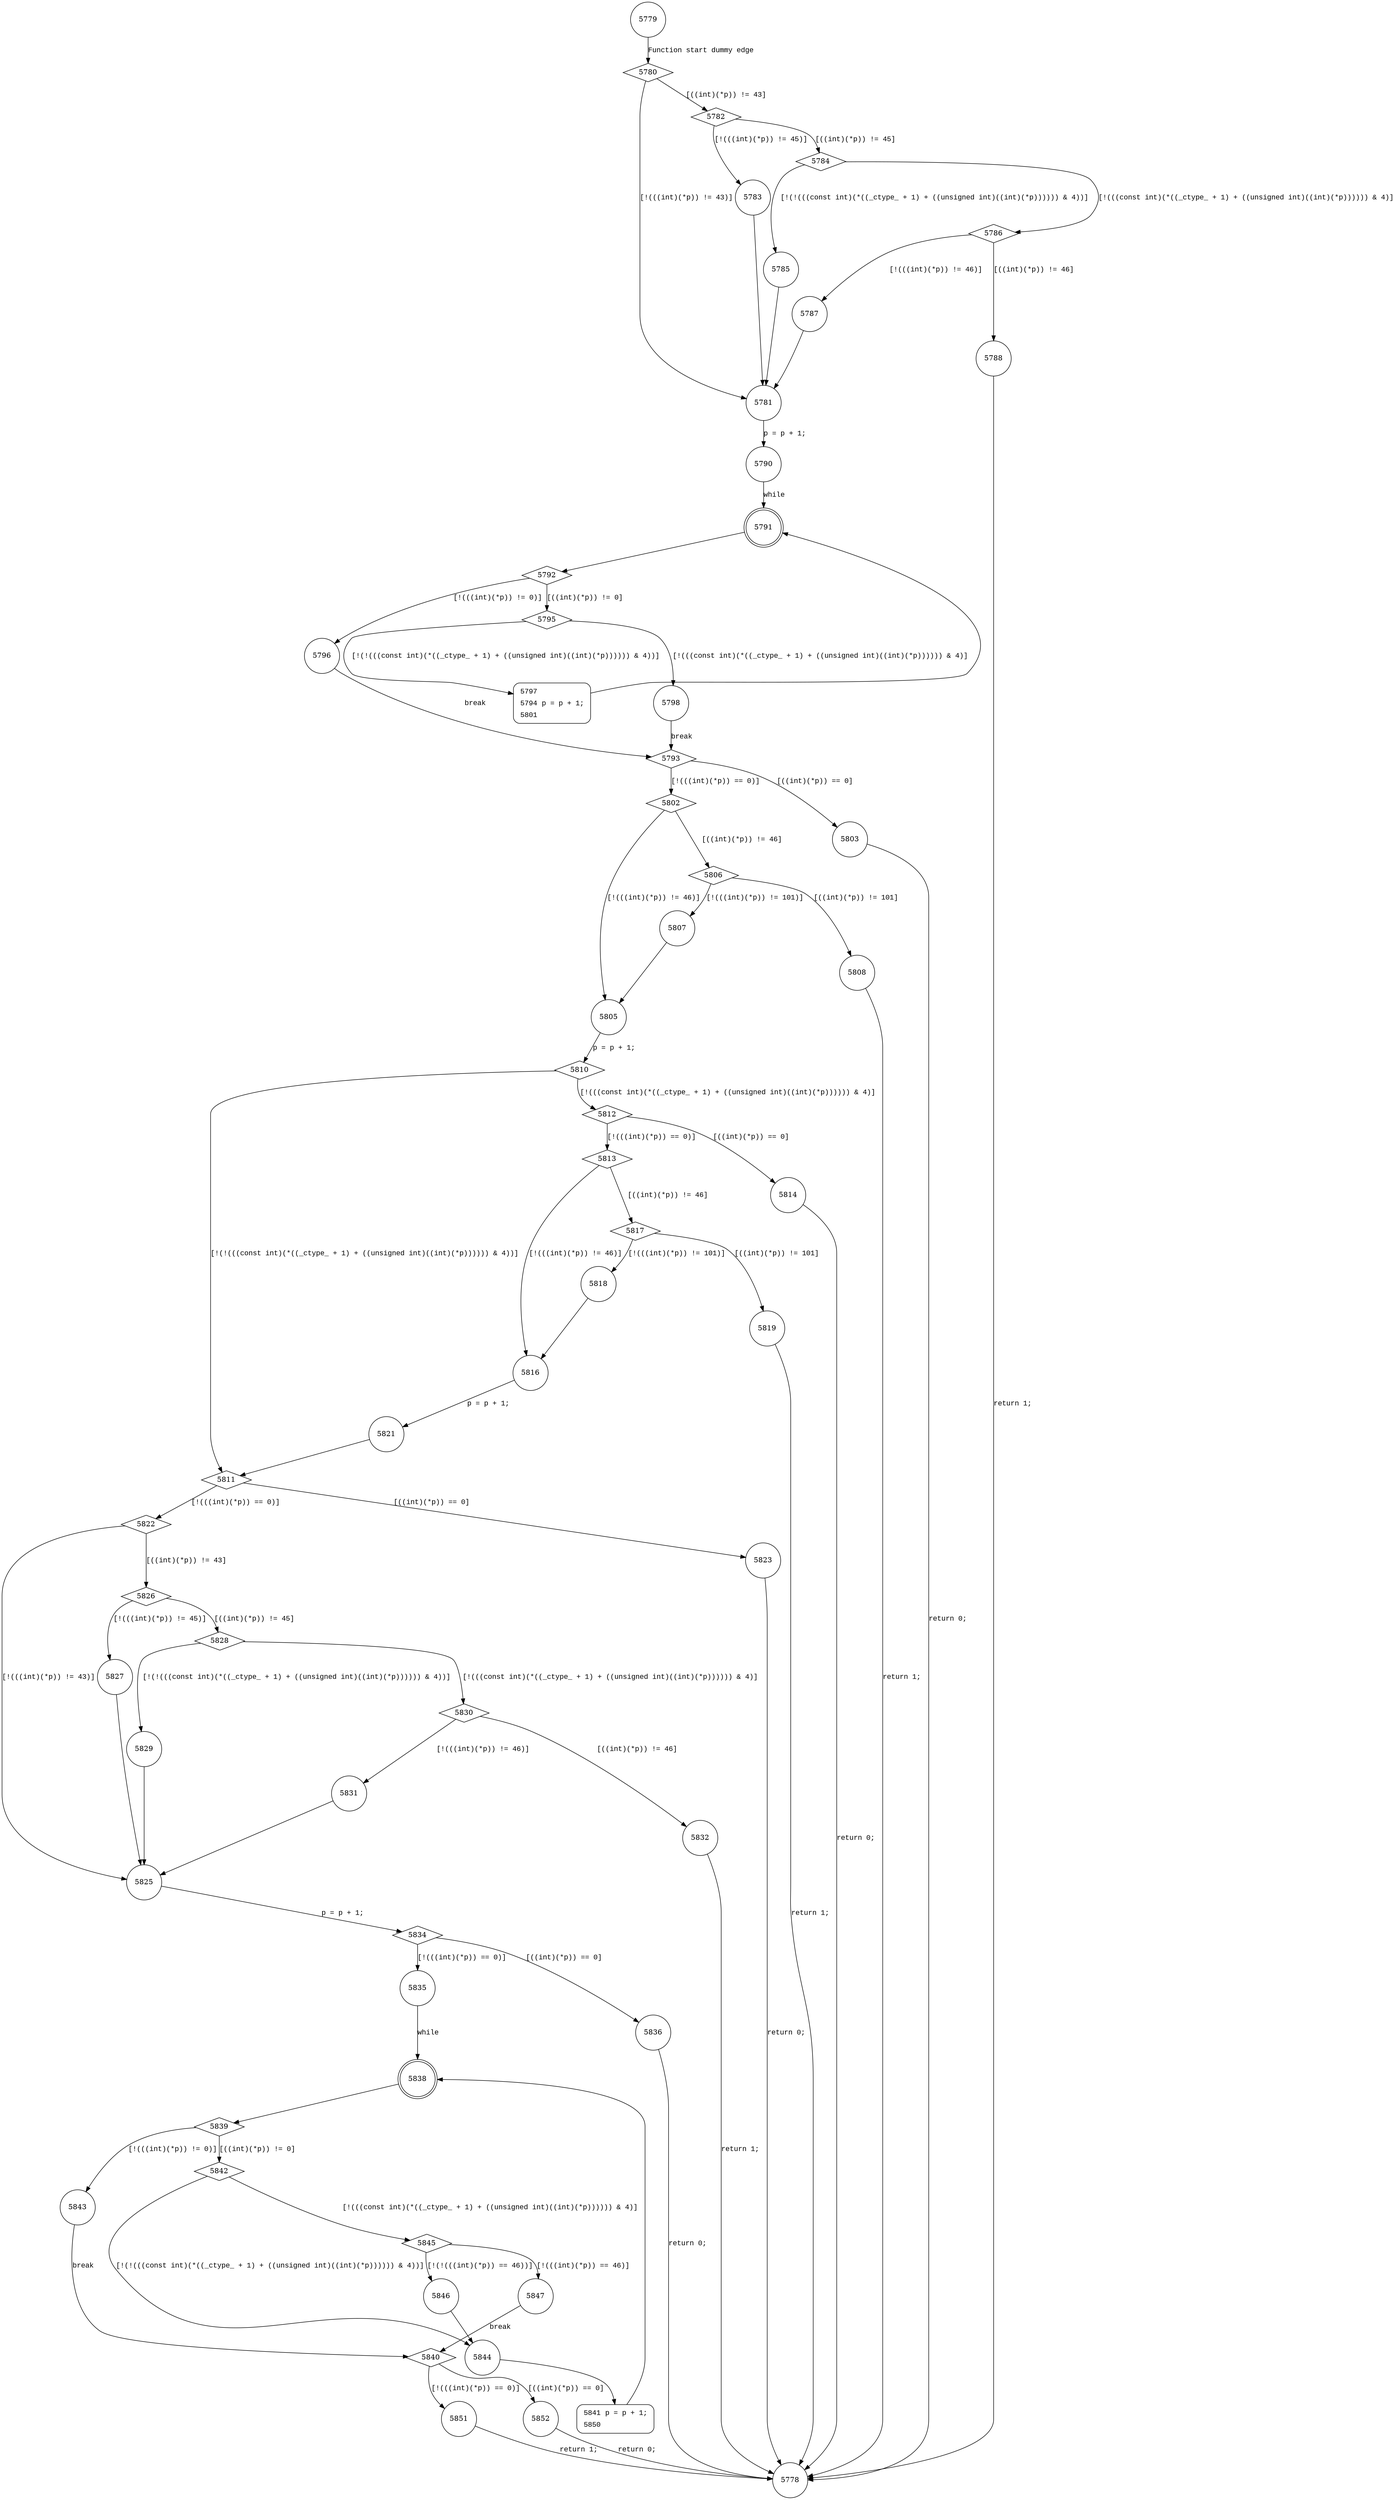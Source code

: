 digraph tisvariable {
5779 [shape="circle"]
5780 [shape="diamond"]
5781 [shape="circle"]
5782 [shape="diamond"]
5783 [shape="circle"]
5784 [shape="diamond"]
5785 [shape="circle"]
5786 [shape="diamond"]
5787 [shape="circle"]
5788 [shape="circle"]
5790 [shape="circle"]
5791 [shape="doublecircle"]
5792 [shape="diamond"]
5796 [shape="circle"]
5795 [shape="diamond"]
5797 [shape="circle"]
5798 [shape="circle"]
5793 [shape="diamond"]
5802 [shape="diamond"]
5803 [shape="circle"]
5805 [shape="circle"]
5806 [shape="diamond"]
5807 [shape="circle"]
5808 [shape="circle"]
5810 [shape="diamond"]
5811 [shape="diamond"]
5812 [shape="diamond"]
5813 [shape="diamond"]
5814 [shape="circle"]
5816 [shape="circle"]
5817 [shape="diamond"]
5818 [shape="circle"]
5819 [shape="circle"]
5821 [shape="circle"]
5822 [shape="diamond"]
5823 [shape="circle"]
5825 [shape="circle"]
5826 [shape="diamond"]
5827 [shape="circle"]
5828 [shape="diamond"]
5829 [shape="circle"]
5830 [shape="diamond"]
5831 [shape="circle"]
5832 [shape="circle"]
5834 [shape="diamond"]
5835 [shape="circle"]
5836 [shape="circle"]
5838 [shape="doublecircle"]
5839 [shape="diamond"]
5843 [shape="circle"]
5842 [shape="diamond"]
5844 [shape="circle"]
5845 [shape="diamond"]
5846 [shape="circle"]
5847 [shape="circle"]
5840 [shape="diamond"]
5851 [shape="circle"]
5852 [shape="circle"]
5778 [shape="circle"]
5841 [shape="circle"]
5841 [style="filled,bold" penwidth="1" fillcolor="white" fontname="Courier New" shape="Mrecord" label=<<table border="0" cellborder="0" cellpadding="3" bgcolor="white"><tr><td align="right">5841</td><td align="left">p = p + 1;</td></tr><tr><td align="right">5850</td><td align="left"></td></tr></table>>]
5841 -> 5838[label=""]
5797 [style="filled,bold" penwidth="1" fillcolor="white" fontname="Courier New" shape="Mrecord" label=<<table border="0" cellborder="0" cellpadding="3" bgcolor="white"><tr><td align="right">5797</td><td align="left"></td></tr><tr><td align="right">5794</td><td align="left">p = p + 1;</td></tr><tr><td align="right">5801</td><td align="left"></td></tr></table>>]
5797 -> 5791[label=""]
5779 -> 5780 [label="Function start dummy edge" fontname="Courier New"]
5780 -> 5781 [label="[!(((int)(*p)) != 43)]" fontname="Courier New"]
5780 -> 5782 [label="[((int)(*p)) != 43]" fontname="Courier New"]
5782 -> 5783 [label="[!(((int)(*p)) != 45)]" fontname="Courier New"]
5782 -> 5784 [label="[((int)(*p)) != 45]" fontname="Courier New"]
5784 -> 5785 [label="[!(!(((const int)(*((_ctype_ + 1) + ((unsigned int)((int)(*p)))))) & 4))]" fontname="Courier New"]
5784 -> 5786 [label="[!(((const int)(*((_ctype_ + 1) + ((unsigned int)((int)(*p)))))) & 4)]" fontname="Courier New"]
5786 -> 5787 [label="[!(((int)(*p)) != 46)]" fontname="Courier New"]
5786 -> 5788 [label="[((int)(*p)) != 46]" fontname="Courier New"]
5787 -> 5781 [label="" fontname="Courier New"]
5781 -> 5790 [label="p = p + 1;" fontname="Courier New"]
5791 -> 5792 [label="" fontname="Courier New"]
5792 -> 5796 [label="[!(((int)(*p)) != 0)]" fontname="Courier New"]
5792 -> 5795 [label="[((int)(*p)) != 0]" fontname="Courier New"]
5795 -> 5797 [label="[!(!(((const int)(*((_ctype_ + 1) + ((unsigned int)((int)(*p)))))) & 4))]" fontname="Courier New"]
5795 -> 5798 [label="[!(((const int)(*((_ctype_ + 1) + ((unsigned int)((int)(*p)))))) & 4)]" fontname="Courier New"]
5793 -> 5802 [label="[!(((int)(*p)) == 0)]" fontname="Courier New"]
5793 -> 5803 [label="[((int)(*p)) == 0]" fontname="Courier New"]
5802 -> 5805 [label="[!(((int)(*p)) != 46)]" fontname="Courier New"]
5802 -> 5806 [label="[((int)(*p)) != 46]" fontname="Courier New"]
5806 -> 5807 [label="[!(((int)(*p)) != 101)]" fontname="Courier New"]
5806 -> 5808 [label="[((int)(*p)) != 101]" fontname="Courier New"]
5807 -> 5805 [label="" fontname="Courier New"]
5805 -> 5810 [label="p = p + 1;" fontname="Courier New"]
5810 -> 5811 [label="[!(!(((const int)(*((_ctype_ + 1) + ((unsigned int)((int)(*p)))))) & 4))]" fontname="Courier New"]
5810 -> 5812 [label="[!(((const int)(*((_ctype_ + 1) + ((unsigned int)((int)(*p)))))) & 4)]" fontname="Courier New"]
5812 -> 5813 [label="[!(((int)(*p)) == 0)]" fontname="Courier New"]
5812 -> 5814 [label="[((int)(*p)) == 0]" fontname="Courier New"]
5813 -> 5816 [label="[!(((int)(*p)) != 46)]" fontname="Courier New"]
5813 -> 5817 [label="[((int)(*p)) != 46]" fontname="Courier New"]
5817 -> 5818 [label="[!(((int)(*p)) != 101)]" fontname="Courier New"]
5817 -> 5819 [label="[((int)(*p)) != 101]" fontname="Courier New"]
5818 -> 5816 [label="" fontname="Courier New"]
5816 -> 5821 [label="p = p + 1;" fontname="Courier New"]
5811 -> 5822 [label="[!(((int)(*p)) == 0)]" fontname="Courier New"]
5811 -> 5823 [label="[((int)(*p)) == 0]" fontname="Courier New"]
5822 -> 5825 [label="[!(((int)(*p)) != 43)]" fontname="Courier New"]
5822 -> 5826 [label="[((int)(*p)) != 43]" fontname="Courier New"]
5826 -> 5827 [label="[!(((int)(*p)) != 45)]" fontname="Courier New"]
5826 -> 5828 [label="[((int)(*p)) != 45]" fontname="Courier New"]
5828 -> 5829 [label="[!(!(((const int)(*((_ctype_ + 1) + ((unsigned int)((int)(*p)))))) & 4))]" fontname="Courier New"]
5828 -> 5830 [label="[!(((const int)(*((_ctype_ + 1) + ((unsigned int)((int)(*p)))))) & 4)]" fontname="Courier New"]
5830 -> 5831 [label="[!(((int)(*p)) != 46)]" fontname="Courier New"]
5830 -> 5832 [label="[((int)(*p)) != 46]" fontname="Courier New"]
5831 -> 5825 [label="" fontname="Courier New"]
5825 -> 5834 [label="p = p + 1;" fontname="Courier New"]
5834 -> 5835 [label="[!(((int)(*p)) == 0)]" fontname="Courier New"]
5834 -> 5836 [label="[((int)(*p)) == 0]" fontname="Courier New"]
5835 -> 5838 [label="while" fontname="Courier New"]
5838 -> 5839 [label="" fontname="Courier New"]
5839 -> 5843 [label="[!(((int)(*p)) != 0)]" fontname="Courier New"]
5839 -> 5842 [label="[((int)(*p)) != 0]" fontname="Courier New"]
5842 -> 5844 [label="[!(!(((const int)(*((_ctype_ + 1) + ((unsigned int)((int)(*p)))))) & 4))]" fontname="Courier New"]
5842 -> 5845 [label="[!(((const int)(*((_ctype_ + 1) + ((unsigned int)((int)(*p)))))) & 4)]" fontname="Courier New"]
5845 -> 5846 [label="[!(!(((int)(*p)) == 46))]" fontname="Courier New"]
5845 -> 5847 [label="[!(((int)(*p)) == 46)]" fontname="Courier New"]
5840 -> 5851 [label="[!(((int)(*p)) == 0)]" fontname="Courier New"]
5840 -> 5852 [label="[((int)(*p)) == 0]" fontname="Courier New"]
5851 -> 5778 [label="return 1;" fontname="Courier New"]
5844 -> 5841 [label="" fontname="Courier New"]
5843 -> 5840 [label="break" fontname="Courier New"]
5827 -> 5825 [label="" fontname="Courier New"]
5796 -> 5793 [label="break" fontname="Courier New"]
5783 -> 5781 [label="" fontname="Courier New"]
5788 -> 5778 [label="return 1;" fontname="Courier New"]
5790 -> 5791 [label="while" fontname="Courier New"]
5798 -> 5793 [label="break" fontname="Courier New"]
5803 -> 5778 [label="return 0;" fontname="Courier New"]
5808 -> 5778 [label="return 1;" fontname="Courier New"]
5814 -> 5778 [label="return 0;" fontname="Courier New"]
5819 -> 5778 [label="return 1;" fontname="Courier New"]
5821 -> 5811 [label="" fontname="Courier New"]
5823 -> 5778 [label="return 0;" fontname="Courier New"]
5832 -> 5778 [label="return 1;" fontname="Courier New"]
5836 -> 5778 [label="return 0;" fontname="Courier New"]
5847 -> 5840 [label="break" fontname="Courier New"]
5852 -> 5778 [label="return 0;" fontname="Courier New"]
5846 -> 5844 [label="" fontname="Courier New"]
5829 -> 5825 [label="" fontname="Courier New"]
5785 -> 5781 [label="" fontname="Courier New"]
}